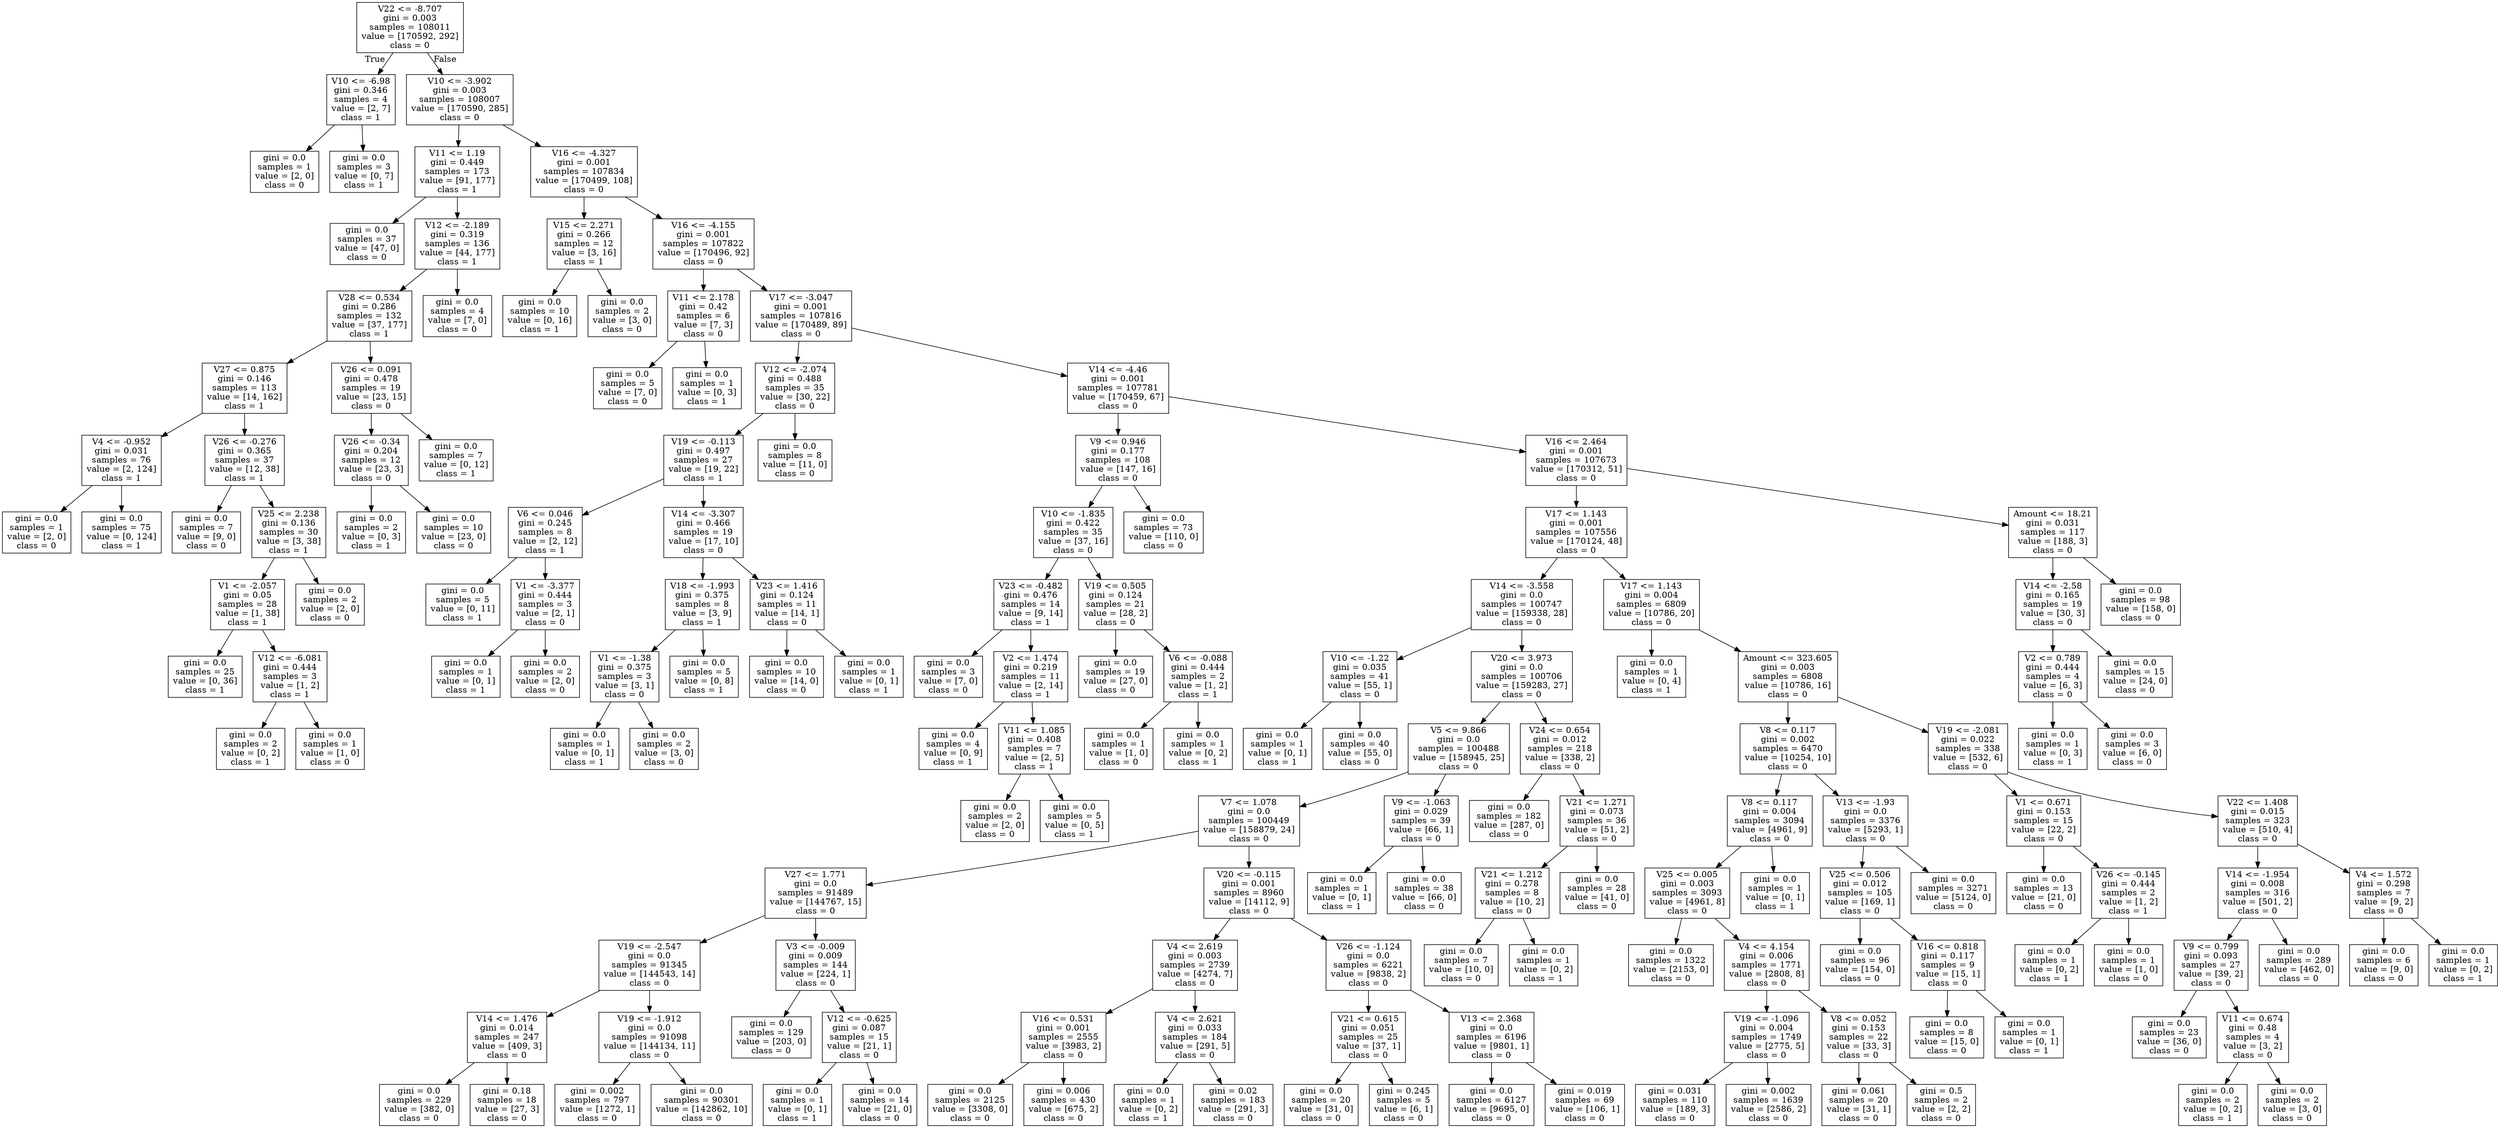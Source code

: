 digraph Tree {
node [shape=box] ;
0 [label="V22 <= -8.707\ngini = 0.003\nsamples = 108011\nvalue = [170592, 292]\nclass = 0"] ;
1 [label="V10 <= -6.98\ngini = 0.346\nsamples = 4\nvalue = [2, 7]\nclass = 1"] ;
0 -> 1 [labeldistance=2.5, labelangle=45, headlabel="True"] ;
2 [label="gini = 0.0\nsamples = 1\nvalue = [2, 0]\nclass = 0"] ;
1 -> 2 ;
3 [label="gini = 0.0\nsamples = 3\nvalue = [0, 7]\nclass = 1"] ;
1 -> 3 ;
4 [label="V10 <= -3.902\ngini = 0.003\nsamples = 108007\nvalue = [170590, 285]\nclass = 0"] ;
0 -> 4 [labeldistance=2.5, labelangle=-45, headlabel="False"] ;
5 [label="V11 <= 1.19\ngini = 0.449\nsamples = 173\nvalue = [91, 177]\nclass = 1"] ;
4 -> 5 ;
6 [label="gini = 0.0\nsamples = 37\nvalue = [47, 0]\nclass = 0"] ;
5 -> 6 ;
7 [label="V12 <= -2.189\ngini = 0.319\nsamples = 136\nvalue = [44, 177]\nclass = 1"] ;
5 -> 7 ;
8 [label="V28 <= 0.534\ngini = 0.286\nsamples = 132\nvalue = [37, 177]\nclass = 1"] ;
7 -> 8 ;
9 [label="V27 <= 0.875\ngini = 0.146\nsamples = 113\nvalue = [14, 162]\nclass = 1"] ;
8 -> 9 ;
10 [label="V4 <= -0.952\ngini = 0.031\nsamples = 76\nvalue = [2, 124]\nclass = 1"] ;
9 -> 10 ;
11 [label="gini = 0.0\nsamples = 1\nvalue = [2, 0]\nclass = 0"] ;
10 -> 11 ;
12 [label="gini = 0.0\nsamples = 75\nvalue = [0, 124]\nclass = 1"] ;
10 -> 12 ;
13 [label="V26 <= -0.276\ngini = 0.365\nsamples = 37\nvalue = [12, 38]\nclass = 1"] ;
9 -> 13 ;
14 [label="gini = 0.0\nsamples = 7\nvalue = [9, 0]\nclass = 0"] ;
13 -> 14 ;
15 [label="V25 <= 2.238\ngini = 0.136\nsamples = 30\nvalue = [3, 38]\nclass = 1"] ;
13 -> 15 ;
16 [label="V1 <= -2.057\ngini = 0.05\nsamples = 28\nvalue = [1, 38]\nclass = 1"] ;
15 -> 16 ;
17 [label="gini = 0.0\nsamples = 25\nvalue = [0, 36]\nclass = 1"] ;
16 -> 17 ;
18 [label="V12 <= -6.081\ngini = 0.444\nsamples = 3\nvalue = [1, 2]\nclass = 1"] ;
16 -> 18 ;
19 [label="gini = 0.0\nsamples = 2\nvalue = [0, 2]\nclass = 1"] ;
18 -> 19 ;
20 [label="gini = 0.0\nsamples = 1\nvalue = [1, 0]\nclass = 0"] ;
18 -> 20 ;
21 [label="gini = 0.0\nsamples = 2\nvalue = [2, 0]\nclass = 0"] ;
15 -> 21 ;
22 [label="V26 <= 0.091\ngini = 0.478\nsamples = 19\nvalue = [23, 15]\nclass = 0"] ;
8 -> 22 ;
23 [label="V26 <= -0.34\ngini = 0.204\nsamples = 12\nvalue = [23, 3]\nclass = 0"] ;
22 -> 23 ;
24 [label="gini = 0.0\nsamples = 2\nvalue = [0, 3]\nclass = 1"] ;
23 -> 24 ;
25 [label="gini = 0.0\nsamples = 10\nvalue = [23, 0]\nclass = 0"] ;
23 -> 25 ;
26 [label="gini = 0.0\nsamples = 7\nvalue = [0, 12]\nclass = 1"] ;
22 -> 26 ;
27 [label="gini = 0.0\nsamples = 4\nvalue = [7, 0]\nclass = 0"] ;
7 -> 27 ;
28 [label="V16 <= -4.327\ngini = 0.001\nsamples = 107834\nvalue = [170499, 108]\nclass = 0"] ;
4 -> 28 ;
29 [label="V15 <= 2.271\ngini = 0.266\nsamples = 12\nvalue = [3, 16]\nclass = 1"] ;
28 -> 29 ;
30 [label="gini = 0.0\nsamples = 10\nvalue = [0, 16]\nclass = 1"] ;
29 -> 30 ;
31 [label="gini = 0.0\nsamples = 2\nvalue = [3, 0]\nclass = 0"] ;
29 -> 31 ;
32 [label="V16 <= -4.155\ngini = 0.001\nsamples = 107822\nvalue = [170496, 92]\nclass = 0"] ;
28 -> 32 ;
33 [label="V11 <= 2.178\ngini = 0.42\nsamples = 6\nvalue = [7, 3]\nclass = 0"] ;
32 -> 33 ;
34 [label="gini = 0.0\nsamples = 5\nvalue = [7, 0]\nclass = 0"] ;
33 -> 34 ;
35 [label="gini = 0.0\nsamples = 1\nvalue = [0, 3]\nclass = 1"] ;
33 -> 35 ;
36 [label="V17 <= -3.047\ngini = 0.001\nsamples = 107816\nvalue = [170489, 89]\nclass = 0"] ;
32 -> 36 ;
37 [label="V12 <= -2.074\ngini = 0.488\nsamples = 35\nvalue = [30, 22]\nclass = 0"] ;
36 -> 37 ;
38 [label="V19 <= -0.113\ngini = 0.497\nsamples = 27\nvalue = [19, 22]\nclass = 1"] ;
37 -> 38 ;
39 [label="V6 <= 0.046\ngini = 0.245\nsamples = 8\nvalue = [2, 12]\nclass = 1"] ;
38 -> 39 ;
40 [label="gini = 0.0\nsamples = 5\nvalue = [0, 11]\nclass = 1"] ;
39 -> 40 ;
41 [label="V1 <= -3.377\ngini = 0.444\nsamples = 3\nvalue = [2, 1]\nclass = 0"] ;
39 -> 41 ;
42 [label="gini = 0.0\nsamples = 1\nvalue = [0, 1]\nclass = 1"] ;
41 -> 42 ;
43 [label="gini = 0.0\nsamples = 2\nvalue = [2, 0]\nclass = 0"] ;
41 -> 43 ;
44 [label="V14 <= -3.307\ngini = 0.466\nsamples = 19\nvalue = [17, 10]\nclass = 0"] ;
38 -> 44 ;
45 [label="V18 <= -1.993\ngini = 0.375\nsamples = 8\nvalue = [3, 9]\nclass = 1"] ;
44 -> 45 ;
46 [label="V1 <= -1.38\ngini = 0.375\nsamples = 3\nvalue = [3, 1]\nclass = 0"] ;
45 -> 46 ;
47 [label="gini = 0.0\nsamples = 1\nvalue = [0, 1]\nclass = 1"] ;
46 -> 47 ;
48 [label="gini = 0.0\nsamples = 2\nvalue = [3, 0]\nclass = 0"] ;
46 -> 48 ;
49 [label="gini = 0.0\nsamples = 5\nvalue = [0, 8]\nclass = 1"] ;
45 -> 49 ;
50 [label="V23 <= 1.416\ngini = 0.124\nsamples = 11\nvalue = [14, 1]\nclass = 0"] ;
44 -> 50 ;
51 [label="gini = 0.0\nsamples = 10\nvalue = [14, 0]\nclass = 0"] ;
50 -> 51 ;
52 [label="gini = 0.0\nsamples = 1\nvalue = [0, 1]\nclass = 1"] ;
50 -> 52 ;
53 [label="gini = 0.0\nsamples = 8\nvalue = [11, 0]\nclass = 0"] ;
37 -> 53 ;
54 [label="V14 <= -4.46\ngini = 0.001\nsamples = 107781\nvalue = [170459, 67]\nclass = 0"] ;
36 -> 54 ;
55 [label="V9 <= 0.946\ngini = 0.177\nsamples = 108\nvalue = [147, 16]\nclass = 0"] ;
54 -> 55 ;
56 [label="V10 <= -1.835\ngini = 0.422\nsamples = 35\nvalue = [37, 16]\nclass = 0"] ;
55 -> 56 ;
57 [label="V23 <= -0.482\ngini = 0.476\nsamples = 14\nvalue = [9, 14]\nclass = 1"] ;
56 -> 57 ;
58 [label="gini = 0.0\nsamples = 3\nvalue = [7, 0]\nclass = 0"] ;
57 -> 58 ;
59 [label="V2 <= 1.474\ngini = 0.219\nsamples = 11\nvalue = [2, 14]\nclass = 1"] ;
57 -> 59 ;
60 [label="gini = 0.0\nsamples = 4\nvalue = [0, 9]\nclass = 1"] ;
59 -> 60 ;
61 [label="V11 <= 1.085\ngini = 0.408\nsamples = 7\nvalue = [2, 5]\nclass = 1"] ;
59 -> 61 ;
62 [label="gini = 0.0\nsamples = 2\nvalue = [2, 0]\nclass = 0"] ;
61 -> 62 ;
63 [label="gini = 0.0\nsamples = 5\nvalue = [0, 5]\nclass = 1"] ;
61 -> 63 ;
64 [label="V19 <= 0.505\ngini = 0.124\nsamples = 21\nvalue = [28, 2]\nclass = 0"] ;
56 -> 64 ;
65 [label="gini = 0.0\nsamples = 19\nvalue = [27, 0]\nclass = 0"] ;
64 -> 65 ;
66 [label="V6 <= -0.088\ngini = 0.444\nsamples = 2\nvalue = [1, 2]\nclass = 1"] ;
64 -> 66 ;
67 [label="gini = 0.0\nsamples = 1\nvalue = [1, 0]\nclass = 0"] ;
66 -> 67 ;
68 [label="gini = 0.0\nsamples = 1\nvalue = [0, 2]\nclass = 1"] ;
66 -> 68 ;
69 [label="gini = 0.0\nsamples = 73\nvalue = [110, 0]\nclass = 0"] ;
55 -> 69 ;
70 [label="V16 <= 2.464\ngini = 0.001\nsamples = 107673\nvalue = [170312, 51]\nclass = 0"] ;
54 -> 70 ;
71 [label="V17 <= 1.143\ngini = 0.001\nsamples = 107556\nvalue = [170124, 48]\nclass = 0"] ;
70 -> 71 ;
72 [label="V14 <= -3.558\ngini = 0.0\nsamples = 100747\nvalue = [159338, 28]\nclass = 0"] ;
71 -> 72 ;
73 [label="V10 <= -1.22\ngini = 0.035\nsamples = 41\nvalue = [55, 1]\nclass = 0"] ;
72 -> 73 ;
74 [label="gini = 0.0\nsamples = 1\nvalue = [0, 1]\nclass = 1"] ;
73 -> 74 ;
75 [label="gini = 0.0\nsamples = 40\nvalue = [55, 0]\nclass = 0"] ;
73 -> 75 ;
76 [label="V20 <= 3.973\ngini = 0.0\nsamples = 100706\nvalue = [159283, 27]\nclass = 0"] ;
72 -> 76 ;
77 [label="V5 <= 9.866\ngini = 0.0\nsamples = 100488\nvalue = [158945, 25]\nclass = 0"] ;
76 -> 77 ;
78 [label="V7 <= 1.078\ngini = 0.0\nsamples = 100449\nvalue = [158879, 24]\nclass = 0"] ;
77 -> 78 ;
79 [label="V27 <= 1.771\ngini = 0.0\nsamples = 91489\nvalue = [144767, 15]\nclass = 0"] ;
78 -> 79 ;
80 [label="V19 <= -2.547\ngini = 0.0\nsamples = 91345\nvalue = [144543, 14]\nclass = 0"] ;
79 -> 80 ;
81 [label="V14 <= 1.476\ngini = 0.014\nsamples = 247\nvalue = [409, 3]\nclass = 0"] ;
80 -> 81 ;
82 [label="gini = 0.0\nsamples = 229\nvalue = [382, 0]\nclass = 0"] ;
81 -> 82 ;
83 [label="gini = 0.18\nsamples = 18\nvalue = [27, 3]\nclass = 0"] ;
81 -> 83 ;
84 [label="V19 <= -1.912\ngini = 0.0\nsamples = 91098\nvalue = [144134, 11]\nclass = 0"] ;
80 -> 84 ;
85 [label="gini = 0.002\nsamples = 797\nvalue = [1272, 1]\nclass = 0"] ;
84 -> 85 ;
86 [label="gini = 0.0\nsamples = 90301\nvalue = [142862, 10]\nclass = 0"] ;
84 -> 86 ;
87 [label="V3 <= -0.009\ngini = 0.009\nsamples = 144\nvalue = [224, 1]\nclass = 0"] ;
79 -> 87 ;
88 [label="gini = 0.0\nsamples = 129\nvalue = [203, 0]\nclass = 0"] ;
87 -> 88 ;
89 [label="V12 <= -0.625\ngini = 0.087\nsamples = 15\nvalue = [21, 1]\nclass = 0"] ;
87 -> 89 ;
90 [label="gini = 0.0\nsamples = 1\nvalue = [0, 1]\nclass = 1"] ;
89 -> 90 ;
91 [label="gini = 0.0\nsamples = 14\nvalue = [21, 0]\nclass = 0"] ;
89 -> 91 ;
92 [label="V20 <= -0.115\ngini = 0.001\nsamples = 8960\nvalue = [14112, 9]\nclass = 0"] ;
78 -> 92 ;
93 [label="V4 <= 2.619\ngini = 0.003\nsamples = 2739\nvalue = [4274, 7]\nclass = 0"] ;
92 -> 93 ;
94 [label="V16 <= 0.531\ngini = 0.001\nsamples = 2555\nvalue = [3983, 2]\nclass = 0"] ;
93 -> 94 ;
95 [label="gini = 0.0\nsamples = 2125\nvalue = [3308, 0]\nclass = 0"] ;
94 -> 95 ;
96 [label="gini = 0.006\nsamples = 430\nvalue = [675, 2]\nclass = 0"] ;
94 -> 96 ;
97 [label="V4 <= 2.621\ngini = 0.033\nsamples = 184\nvalue = [291, 5]\nclass = 0"] ;
93 -> 97 ;
98 [label="gini = 0.0\nsamples = 1\nvalue = [0, 2]\nclass = 1"] ;
97 -> 98 ;
99 [label="gini = 0.02\nsamples = 183\nvalue = [291, 3]\nclass = 0"] ;
97 -> 99 ;
100 [label="V26 <= -1.124\ngini = 0.0\nsamples = 6221\nvalue = [9838, 2]\nclass = 0"] ;
92 -> 100 ;
101 [label="V21 <= 0.615\ngini = 0.051\nsamples = 25\nvalue = [37, 1]\nclass = 0"] ;
100 -> 101 ;
102 [label="gini = 0.0\nsamples = 20\nvalue = [31, 0]\nclass = 0"] ;
101 -> 102 ;
103 [label="gini = 0.245\nsamples = 5\nvalue = [6, 1]\nclass = 0"] ;
101 -> 103 ;
104 [label="V13 <= 2.368\ngini = 0.0\nsamples = 6196\nvalue = [9801, 1]\nclass = 0"] ;
100 -> 104 ;
105 [label="gini = 0.0\nsamples = 6127\nvalue = [9695, 0]\nclass = 0"] ;
104 -> 105 ;
106 [label="gini = 0.019\nsamples = 69\nvalue = [106, 1]\nclass = 0"] ;
104 -> 106 ;
107 [label="V9 <= -1.063\ngini = 0.029\nsamples = 39\nvalue = [66, 1]\nclass = 0"] ;
77 -> 107 ;
108 [label="gini = 0.0\nsamples = 1\nvalue = [0, 1]\nclass = 1"] ;
107 -> 108 ;
109 [label="gini = 0.0\nsamples = 38\nvalue = [66, 0]\nclass = 0"] ;
107 -> 109 ;
110 [label="V24 <= 0.654\ngini = 0.012\nsamples = 218\nvalue = [338, 2]\nclass = 0"] ;
76 -> 110 ;
111 [label="gini = 0.0\nsamples = 182\nvalue = [287, 0]\nclass = 0"] ;
110 -> 111 ;
112 [label="V21 <= 1.271\ngini = 0.073\nsamples = 36\nvalue = [51, 2]\nclass = 0"] ;
110 -> 112 ;
113 [label="V21 <= 1.212\ngini = 0.278\nsamples = 8\nvalue = [10, 2]\nclass = 0"] ;
112 -> 113 ;
114 [label="gini = 0.0\nsamples = 7\nvalue = [10, 0]\nclass = 0"] ;
113 -> 114 ;
115 [label="gini = 0.0\nsamples = 1\nvalue = [0, 2]\nclass = 1"] ;
113 -> 115 ;
116 [label="gini = 0.0\nsamples = 28\nvalue = [41, 0]\nclass = 0"] ;
112 -> 116 ;
117 [label="V17 <= 1.143\ngini = 0.004\nsamples = 6809\nvalue = [10786, 20]\nclass = 0"] ;
71 -> 117 ;
118 [label="gini = 0.0\nsamples = 1\nvalue = [0, 4]\nclass = 1"] ;
117 -> 118 ;
119 [label="Amount <= 323.605\ngini = 0.003\nsamples = 6808\nvalue = [10786, 16]\nclass = 0"] ;
117 -> 119 ;
120 [label="V8 <= 0.117\ngini = 0.002\nsamples = 6470\nvalue = [10254, 10]\nclass = 0"] ;
119 -> 120 ;
121 [label="V8 <= 0.117\ngini = 0.004\nsamples = 3094\nvalue = [4961, 9]\nclass = 0"] ;
120 -> 121 ;
122 [label="V25 <= 0.005\ngini = 0.003\nsamples = 3093\nvalue = [4961, 8]\nclass = 0"] ;
121 -> 122 ;
123 [label="gini = 0.0\nsamples = 1322\nvalue = [2153, 0]\nclass = 0"] ;
122 -> 123 ;
124 [label="V4 <= 4.154\ngini = 0.006\nsamples = 1771\nvalue = [2808, 8]\nclass = 0"] ;
122 -> 124 ;
125 [label="V19 <= -1.096\ngini = 0.004\nsamples = 1749\nvalue = [2775, 5]\nclass = 0"] ;
124 -> 125 ;
126 [label="gini = 0.031\nsamples = 110\nvalue = [189, 3]\nclass = 0"] ;
125 -> 126 ;
127 [label="gini = 0.002\nsamples = 1639\nvalue = [2586, 2]\nclass = 0"] ;
125 -> 127 ;
128 [label="V8 <= 0.052\ngini = 0.153\nsamples = 22\nvalue = [33, 3]\nclass = 0"] ;
124 -> 128 ;
129 [label="gini = 0.061\nsamples = 20\nvalue = [31, 1]\nclass = 0"] ;
128 -> 129 ;
130 [label="gini = 0.5\nsamples = 2\nvalue = [2, 2]\nclass = 0"] ;
128 -> 130 ;
131 [label="gini = 0.0\nsamples = 1\nvalue = [0, 1]\nclass = 1"] ;
121 -> 131 ;
132 [label="V13 <= -1.93\ngini = 0.0\nsamples = 3376\nvalue = [5293, 1]\nclass = 0"] ;
120 -> 132 ;
133 [label="V25 <= 0.506\ngini = 0.012\nsamples = 105\nvalue = [169, 1]\nclass = 0"] ;
132 -> 133 ;
134 [label="gini = 0.0\nsamples = 96\nvalue = [154, 0]\nclass = 0"] ;
133 -> 134 ;
135 [label="V16 <= 0.818\ngini = 0.117\nsamples = 9\nvalue = [15, 1]\nclass = 0"] ;
133 -> 135 ;
136 [label="gini = 0.0\nsamples = 8\nvalue = [15, 0]\nclass = 0"] ;
135 -> 136 ;
137 [label="gini = 0.0\nsamples = 1\nvalue = [0, 1]\nclass = 1"] ;
135 -> 137 ;
138 [label="gini = 0.0\nsamples = 3271\nvalue = [5124, 0]\nclass = 0"] ;
132 -> 138 ;
139 [label="V19 <= -2.081\ngini = 0.022\nsamples = 338\nvalue = [532, 6]\nclass = 0"] ;
119 -> 139 ;
140 [label="V1 <= 0.671\ngini = 0.153\nsamples = 15\nvalue = [22, 2]\nclass = 0"] ;
139 -> 140 ;
141 [label="gini = 0.0\nsamples = 13\nvalue = [21, 0]\nclass = 0"] ;
140 -> 141 ;
142 [label="V26 <= -0.145\ngini = 0.444\nsamples = 2\nvalue = [1, 2]\nclass = 1"] ;
140 -> 142 ;
143 [label="gini = 0.0\nsamples = 1\nvalue = [0, 2]\nclass = 1"] ;
142 -> 143 ;
144 [label="gini = 0.0\nsamples = 1\nvalue = [1, 0]\nclass = 0"] ;
142 -> 144 ;
145 [label="V22 <= 1.408\ngini = 0.015\nsamples = 323\nvalue = [510, 4]\nclass = 0"] ;
139 -> 145 ;
146 [label="V14 <= -1.954\ngini = 0.008\nsamples = 316\nvalue = [501, 2]\nclass = 0"] ;
145 -> 146 ;
147 [label="V9 <= 0.799\ngini = 0.093\nsamples = 27\nvalue = [39, 2]\nclass = 0"] ;
146 -> 147 ;
148 [label="gini = 0.0\nsamples = 23\nvalue = [36, 0]\nclass = 0"] ;
147 -> 148 ;
149 [label="V11 <= 0.674\ngini = 0.48\nsamples = 4\nvalue = [3, 2]\nclass = 0"] ;
147 -> 149 ;
150 [label="gini = 0.0\nsamples = 2\nvalue = [0, 2]\nclass = 1"] ;
149 -> 150 ;
151 [label="gini = 0.0\nsamples = 2\nvalue = [3, 0]\nclass = 0"] ;
149 -> 151 ;
152 [label="gini = 0.0\nsamples = 289\nvalue = [462, 0]\nclass = 0"] ;
146 -> 152 ;
153 [label="V4 <= 1.572\ngini = 0.298\nsamples = 7\nvalue = [9, 2]\nclass = 0"] ;
145 -> 153 ;
154 [label="gini = 0.0\nsamples = 6\nvalue = [9, 0]\nclass = 0"] ;
153 -> 154 ;
155 [label="gini = 0.0\nsamples = 1\nvalue = [0, 2]\nclass = 1"] ;
153 -> 155 ;
156 [label="Amount <= 18.21\ngini = 0.031\nsamples = 117\nvalue = [188, 3]\nclass = 0"] ;
70 -> 156 ;
157 [label="V14 <= -2.58\ngini = 0.165\nsamples = 19\nvalue = [30, 3]\nclass = 0"] ;
156 -> 157 ;
158 [label="V2 <= 0.789\ngini = 0.444\nsamples = 4\nvalue = [6, 3]\nclass = 0"] ;
157 -> 158 ;
159 [label="gini = 0.0\nsamples = 1\nvalue = [0, 3]\nclass = 1"] ;
158 -> 159 ;
160 [label="gini = 0.0\nsamples = 3\nvalue = [6, 0]\nclass = 0"] ;
158 -> 160 ;
161 [label="gini = 0.0\nsamples = 15\nvalue = [24, 0]\nclass = 0"] ;
157 -> 161 ;
162 [label="gini = 0.0\nsamples = 98\nvalue = [158, 0]\nclass = 0"] ;
156 -> 162 ;
}